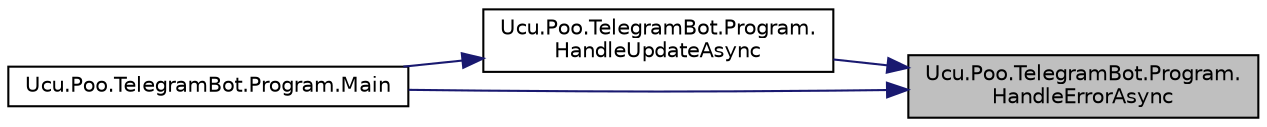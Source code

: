 digraph "Ucu.Poo.TelegramBot.Program.HandleErrorAsync"
{
 // INTERACTIVE_SVG=YES
 // LATEX_PDF_SIZE
  edge [fontname="Helvetica",fontsize="10",labelfontname="Helvetica",labelfontsize="10"];
  node [fontname="Helvetica",fontsize="10",shape=record];
  rankdir="RL";
  Node1 [label="Ucu.Poo.TelegramBot.Program.\lHandleErrorAsync",height=0.2,width=0.4,color="black", fillcolor="grey75", style="filled", fontcolor="black",tooltip="Manejo de excepciones. Por ahora simplemente la imprimimos en la consola."];
  Node1 -> Node2 [dir="back",color="midnightblue",fontsize="10",style="solid",fontname="Helvetica"];
  Node2 [label="Ucu.Poo.TelegramBot.Program.\lHandleUpdateAsync",height=0.2,width=0.4,color="black", fillcolor="white", style="filled",URL="$classUcu_1_1Poo_1_1TelegramBot_1_1Program.html#a855f99aaa30ed27c32f5d6d59b125867",tooltip="Maneja las actualizaciones del bot (todo lo que llega), incluyendo mensajes, ediciones de mensajes,..."];
  Node2 -> Node3 [dir="back",color="midnightblue",fontsize="10",style="solid",fontname="Helvetica"];
  Node3 [label="Ucu.Poo.TelegramBot.Program.Main",height=0.2,width=0.4,color="black", fillcolor="white", style="filled",URL="$classUcu_1_1Poo_1_1TelegramBot_1_1Program.html#a35a9ad85c60d378b7eb9c35993c4d7c0",tooltip="Punto de entrada al programa."];
  Node1 -> Node3 [dir="back",color="midnightblue",fontsize="10",style="solid",fontname="Helvetica"];
}
